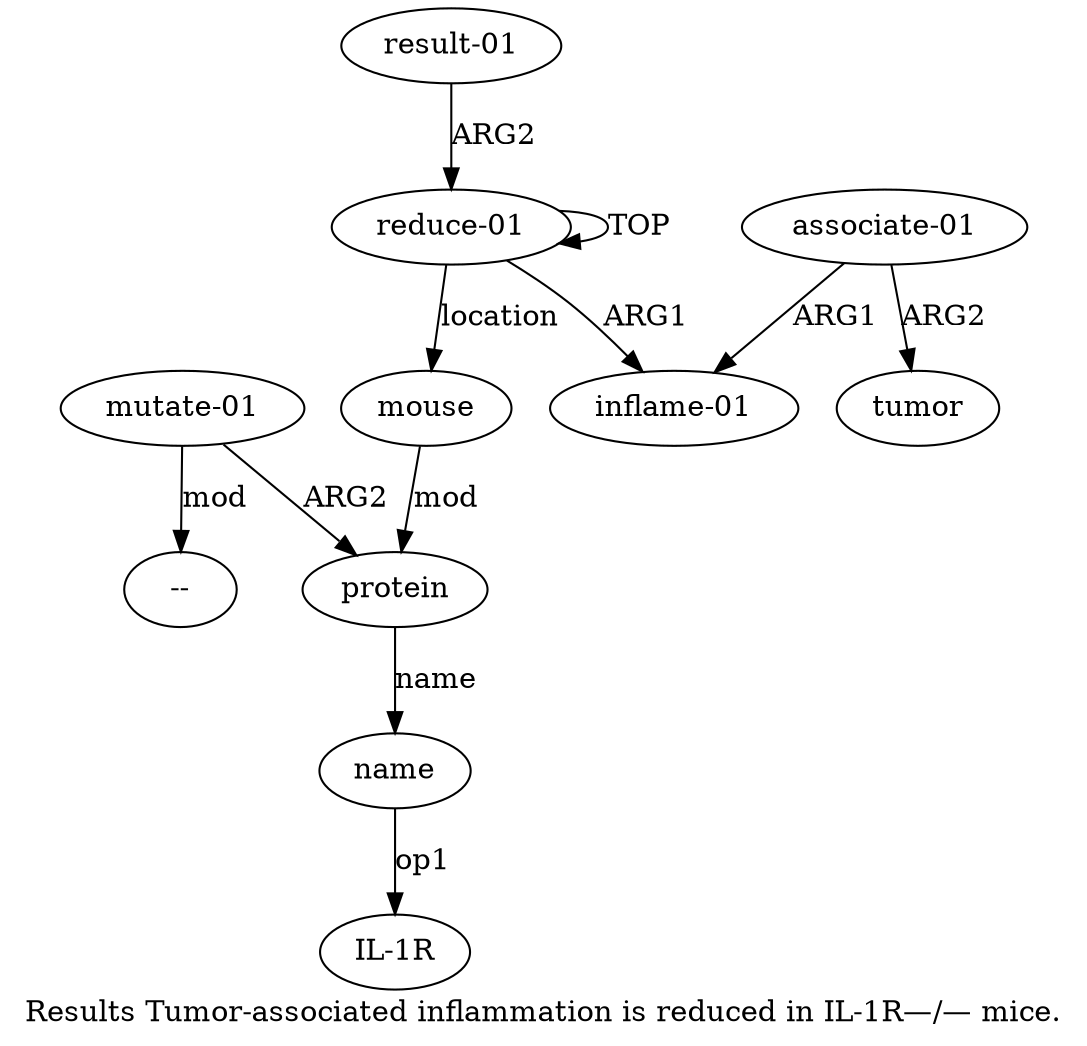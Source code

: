 digraph  {
	graph [label="Results Tumor-associated inflammation is reduced in IL-1R—/— mice."];
	node [label="\N"];
	"a7 --"	 [color=black,
		gold_ind=-1,
		gold_label="--",
		label="--",
		test_ind=-1,
		test_label="--"];
	"a6 IL-1R"	 [color=black,
		gold_ind=-1,
		gold_label="IL-1R",
		label="IL-1R",
		test_ind=-1,
		test_label="IL-1R"];
	a1	 [color=black,
		gold_ind=1,
		gold_label="inflame-01",
		label="inflame-01",
		test_ind=1,
		test_label="inflame-01"];
	a0	 [color=black,
		gold_ind=0,
		gold_label="reduce-01",
		label="reduce-01",
		test_ind=0,
		test_label="reduce-01"];
	a0 -> a1 [key=0,
	color=black,
	gold_label=ARG1,
	label=ARG1,
	test_label=ARG1];
a0 -> a0 [key=0,
color=black,
gold_label=TOP,
label=TOP,
test_label=TOP];
a4 [color=black,
gold_ind=4,
gold_label=mouse,
label=mouse,
test_ind=4,
test_label=mouse];
a0 -> a4 [key=0,
color=black,
gold_label=location,
label=location,
test_label=location];
a3 [color=black,
gold_ind=3,
gold_label=tumor,
label=tumor,
test_ind=3,
test_label=tumor];
a2 [color=black,
gold_ind=2,
gold_label="associate-01",
label="associate-01",
test_ind=2,
test_label="associate-01"];
a2 -> a1 [key=0,
color=black,
gold_label=ARG1,
label=ARG1,
test_label=ARG1];
a2 -> a3 [key=0,
color=black,
gold_label=ARG2,
label=ARG2,
test_label=ARG2];
a5 [color=black,
gold_ind=5,
gold_label=protein,
label=protein,
test_ind=5,
test_label=protein];
a6 [color=black,
gold_ind=6,
gold_label=name,
label=name,
test_ind=6,
test_label=name];
a5 -> a6 [key=0,
color=black,
gold_label=name,
label=name,
test_label=name];
a4 -> a5 [key=0,
color=black,
gold_label=mod,
label=mod,
test_label=mod];
a7 [color=black,
gold_ind=7,
gold_label="mutate-01",
label="mutate-01",
test_ind=7,
test_label="mutate-01"];
a7 -> "a7 --" [key=0,
color=black,
gold_label=mod,
label=mod,
test_label=mod];
a7 -> a5 [key=0,
color=black,
gold_label=ARG2,
label=ARG2,
test_label=ARG2];
a6 -> "a6 IL-1R" [key=0,
color=black,
gold_label=op1,
label=op1,
test_label=op1];
a8 [color=black,
gold_ind=8,
gold_label="result-01",
label="result-01",
test_ind=8,
test_label="result-01"];
a8 -> a0 [key=0,
color=black,
gold_label=ARG2,
label=ARG2,
test_label=ARG2];
}
